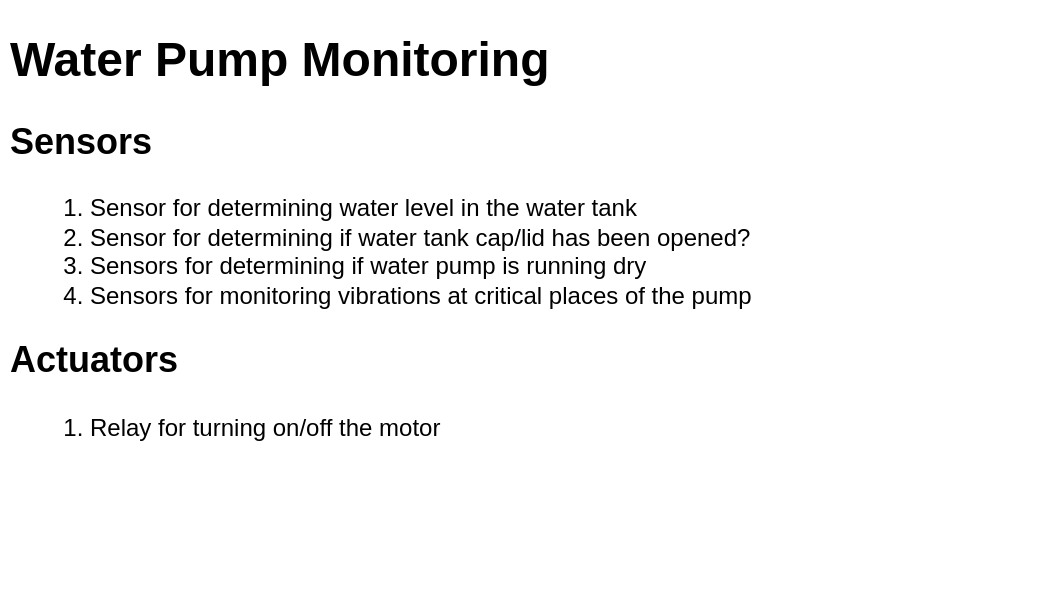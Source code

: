 <mxfile version="15.5.2" type="github" pages="3">
  <diagram id="C5RBs43oDa-KdzZeNtuy" name="Overview">
    <mxGraphModel dx="1328" dy="3261" grid="1" gridSize="10" guides="1" tooltips="1" connect="1" arrows="1" fold="1" page="1" pageScale="1" pageWidth="827" pageHeight="1169" math="0" shadow="0">
      <root>
        <mxCell id="WIyWlLk6GJQsqaUBKTNV-0" />
        <mxCell id="WIyWlLk6GJQsqaUBKTNV-1" parent="WIyWlLk6GJQsqaUBKTNV-0" />
        <mxCell id="l7niaom1AgPWsiwI2OuW-0" value="&lt;h1&gt;Water Pump Monitoring&lt;/h1&gt;&lt;div&gt;&lt;h2&gt;Sensors&lt;br&gt;&lt;/h2&gt;&lt;div&gt;&lt;ol&gt;&lt;li&gt;Sensor for determining water level in the water tank&lt;/li&gt;&lt;li&gt;Sensor for determining if water tank cap/lid has been opened?&lt;/li&gt;&lt;li&gt;Sensors for determining if water pump is running dry&lt;/li&gt;&lt;li&gt;Sensors for monitoring vibrations at critical places of the pump&lt;/li&gt;&lt;/ol&gt;&lt;div&gt;&lt;h2&gt;Actuators&lt;br&gt;&lt;/h2&gt;&lt;div&gt;&lt;ol&gt;&lt;li&gt;Relay for turning on/off the motor&lt;/li&gt;&lt;/ol&gt;&lt;/div&gt;&lt;/div&gt;&lt;/div&gt;&lt;/div&gt;" style="text;html=1;spacing=5;spacingTop=-20;whiteSpace=wrap;overflow=hidden;rounded=0;" parent="WIyWlLk6GJQsqaUBKTNV-1" vertex="1">
          <mxGeometry x="40" y="-2280" width="530" height="290" as="geometry" />
        </mxCell>
        <mxCell id="l7niaom1AgPWsiwI2OuW-16" style="edgeStyle=orthogonalEdgeStyle;rounded=0;orthogonalLoop=1;jettySize=auto;html=1;exitX=0.5;exitY=1;exitDx=0;exitDy=0;entryX=0.5;entryY=0;entryDx=0;entryDy=0;" parent="WIyWlLk6GJQsqaUBKTNV-1" edge="1">
          <mxGeometry relative="1" as="geometry">
            <mxPoint x="160" y="-730" as="sourcePoint" />
          </mxGeometry>
        </mxCell>
        <mxCell id="l7niaom1AgPWsiwI2OuW-17" value="" style="edgeStyle=orthogonalEdgeStyle;rounded=0;orthogonalLoop=1;jettySize=auto;html=1;" parent="WIyWlLk6GJQsqaUBKTNV-1" edge="1">
          <mxGeometry relative="1" as="geometry">
            <mxPoint x="160" y="-650" as="sourcePoint" />
          </mxGeometry>
        </mxCell>
        <mxCell id="l7niaom1AgPWsiwI2OuW-18" value="" style="edgeStyle=orthogonalEdgeStyle;rounded=0;orthogonalLoop=1;jettySize=auto;html=1;" parent="WIyWlLk6GJQsqaUBKTNV-1" edge="1">
          <mxGeometry relative="1" as="geometry">
            <mxPoint x="160" y="-570" as="sourcePoint" />
          </mxGeometry>
        </mxCell>
      </root>
    </mxGraphModel>
  </diagram>
  <diagram id="w3Ko5yxo8-d6X7UdVfKr" name="WaterLevelMonitoring">
    <mxGraphModel dx="1328" dy="3261" grid="1" gridSize="10" guides="1" tooltips="1" connect="1" arrows="1" fold="1" page="1" pageScale="1" pageWidth="827" pageHeight="1169" math="0" shadow="0">
      <root>
        <mxCell id="I5riBlE-sVRu2t_F8I45-0" />
        <mxCell id="I5riBlE-sVRu2t_F8I45-1" parent="I5riBlE-sVRu2t_F8I45-0" />
        <mxCell id="wKNySFnyqLLt88LWujrZ-0" value="&lt;h1&gt;Water Level Monitoring Unit&lt;br&gt;&lt;/h1&gt;&lt;div&gt;Water level monitoring unit will be mainly comprised of:&lt;/div&gt;&lt;div&gt;&lt;ul&gt;&lt;li&gt; sensors module, for sensing and computing water level&lt;/li&gt;&lt;li&gt;RF module for communicating with the main controller&lt;/li&gt;&lt;li&gt;reset button for resetting unit status and&lt;/li&gt;&lt;li&gt;RGB LED for showing the current status&lt;br&gt;&lt;/li&gt;&lt;/ul&gt;&lt;/div&gt;&lt;div&gt;The unit, upon bootstrap for the first time will initialize and register itself to the main controller. It then enters the main loop of periodically waking up and taking certain actions depending on the status of the unit.&lt;/div&gt;&lt;div&gt;&lt;br&gt;&lt;/div&gt;&lt;div&gt;Different actions and various statuses of the unit have been explained in the following sections.&lt;br&gt;&lt;/div&gt;" style="text;html=1;strokeColor=none;fillColor=none;spacing=5;spacingTop=-20;whiteSpace=wrap;overflow=hidden;rounded=0;" parent="I5riBlE-sVRu2t_F8I45-1" vertex="1">
          <mxGeometry x="40" y="-2290" width="760" height="250" as="geometry" />
        </mxCell>
        <mxCell id="dLBL7whKYPucpF0OWfQC-243" style="edgeStyle=orthogonalEdgeStyle;rounded=0;orthogonalLoop=1;jettySize=auto;html=1;exitX=0.5;exitY=1;exitDx=0;exitDy=0;entryX=0.5;entryY=0;entryDx=0;entryDy=0;entryPerimeter=0;endArrow=classic;endFill=1;" parent="I5riBlE-sVRu2t_F8I45-1" source="dLBL7whKYPucpF0OWfQC-2" target="dLBL7whKYPucpF0OWfQC-18" edge="1">
          <mxGeometry relative="1" as="geometry" />
        </mxCell>
        <mxCell id="dLBL7whKYPucpF0OWfQC-2" value="&lt;div&gt;StoreLevelTo&lt;/div&gt;&lt;div&gt;Register&lt;br&gt;&lt;/div&gt;" style="rounded=1;whiteSpace=wrap;html=1;absoluteArcSize=1;arcSize=0;strokeWidth=2;" parent="I5riBlE-sVRu2t_F8I45-1" vertex="1">
          <mxGeometry x="556" y="2880" width="100" height="40" as="geometry" />
        </mxCell>
        <mxCell id="dLBL7whKYPucpF0OWfQC-31" style="edgeStyle=orthogonalEdgeStyle;rounded=0;orthogonalLoop=1;jettySize=auto;html=1;exitX=0.5;exitY=1;exitDx=0;exitDy=0;" parent="I5riBlE-sVRu2t_F8I45-1" source="dLBL7whKYPucpF0OWfQC-5" target="dLBL7whKYPucpF0OWfQC-8" edge="1">
          <mxGeometry relative="1" as="geometry" />
        </mxCell>
        <mxCell id="dLBL7whKYPucpF0OWfQC-5" value="Read water level from register" style="rounded=1;whiteSpace=wrap;html=1;absoluteArcSize=1;arcSize=0;strokeWidth=2;" parent="I5riBlE-sVRu2t_F8I45-1" vertex="1">
          <mxGeometry x="551" y="3760" width="100" height="40" as="geometry" />
        </mxCell>
        <mxCell id="dLBL7whKYPucpF0OWfQC-29" value="Yes" style="edgeStyle=orthogonalEdgeStyle;rounded=0;orthogonalLoop=1;jettySize=auto;html=1;exitX=0.5;exitY=1;exitDx=0;exitDy=0;entryX=0.5;entryY=0;entryDx=0;entryDy=0;" parent="I5riBlE-sVRu2t_F8I45-1" source="dLBL7whKYPucpF0OWfQC-8" target="dLBL7whKYPucpF0OWfQC-24" edge="1">
          <mxGeometry relative="1" as="geometry" />
        </mxCell>
        <mxCell id="dLBL7whKYPucpF0OWfQC-44" value="No" style="edgeStyle=orthogonalEdgeStyle;rounded=0;orthogonalLoop=1;jettySize=auto;html=1;" parent="I5riBlE-sVRu2t_F8I45-1" source="dLBL7whKYPucpF0OWfQC-8" target="dLBL7whKYPucpF0OWfQC-43" edge="1">
          <mxGeometry relative="1" as="geometry" />
        </mxCell>
        <mxCell id="dLBL7whKYPucpF0OWfQC-8" value="attempt &amp;lt; &lt;i&gt;n?&lt;/i&gt;" style="rhombus;whiteSpace=wrap;html=1;" parent="I5riBlE-sVRu2t_F8I45-1" vertex="1">
          <mxGeometry x="556" y="3840" width="90" height="80" as="geometry" />
        </mxCell>
        <mxCell id="dLBL7whKYPucpF0OWfQC-36" style="edgeStyle=orthogonalEdgeStyle;rounded=0;orthogonalLoop=1;jettySize=auto;html=1;exitX=0.5;exitY=1;exitDx=0;exitDy=0;entryX=0.5;entryY=0;entryDx=0;entryDy=0;" parent="I5riBlE-sVRu2t_F8I45-1" source="dLBL7whKYPucpF0OWfQC-24" target="dLBL7whKYPucpF0OWfQC-32" edge="1">
          <mxGeometry relative="1" as="geometry" />
        </mxCell>
        <mxCell id="dLBL7whKYPucpF0OWfQC-24" value="SendMessage" style="rounded=1;whiteSpace=wrap;html=1;absoluteArcSize=1;arcSize=0;strokeWidth=2;" parent="I5riBlE-sVRu2t_F8I45-1" vertex="1">
          <mxGeometry x="551" y="3960" width="100" height="40" as="geometry" />
        </mxCell>
        <mxCell id="dLBL7whKYPucpF0OWfQC-33" style="edgeStyle=orthogonalEdgeStyle;rounded=0;orthogonalLoop=1;jettySize=auto;html=1;entryX=0;entryY=0.5;entryDx=0;entryDy=0;" parent="I5riBlE-sVRu2t_F8I45-1" source="dLBL7whKYPucpF0OWfQC-32" target="dLBL7whKYPucpF0OWfQC-5" edge="1">
          <mxGeometry relative="1" as="geometry">
            <Array as="points">
              <mxPoint x="530" y="4080" />
              <mxPoint x="530" y="3780" />
            </Array>
          </mxGeometry>
        </mxCell>
        <mxCell id="dLBL7whKYPucpF0OWfQC-34" value="No" style="edgeLabel;html=1;align=center;verticalAlign=middle;resizable=0;points=[];" parent="dLBL7whKYPucpF0OWfQC-33" vertex="1" connectable="0">
          <mxGeometry x="-0.535" y="-2" relative="1" as="geometry">
            <mxPoint as="offset" />
          </mxGeometry>
        </mxCell>
        <mxCell id="dLBL7whKYPucpF0OWfQC-75" value="Yes" style="edgeStyle=orthogonalEdgeStyle;rounded=0;orthogonalLoop=1;jettySize=auto;html=1;exitX=0.5;exitY=1;exitDx=0;exitDy=0;entryX=0.5;entryY=0;entryDx=0;entryDy=0;" parent="I5riBlE-sVRu2t_F8I45-1" source="dLBL7whKYPucpF0OWfQC-32" edge="1">
          <mxGeometry relative="1" as="geometry">
            <mxPoint x="601" y="4160" as="targetPoint" />
          </mxGeometry>
        </mxCell>
        <mxCell id="dLBL7whKYPucpF0OWfQC-32" value="Successful?" style="rhombus;whiteSpace=wrap;html=1;" parent="I5riBlE-sVRu2t_F8I45-1" vertex="1">
          <mxGeometry x="556" y="4040" width="90" height="80" as="geometry" />
        </mxCell>
        <mxCell id="dLBL7whKYPucpF0OWfQC-40" value="End" style="strokeWidth=2;html=1;shape=mxgraph.flowchart.terminator;whiteSpace=wrap;" parent="I5riBlE-sVRu2t_F8I45-1" vertex="1">
          <mxGeometry x="566" y="4160" width="70" height="40" as="geometry" />
        </mxCell>
        <mxCell id="dLBL7whKYPucpF0OWfQC-76" style="edgeStyle=orthogonalEdgeStyle;rounded=0;orthogonalLoop=1;jettySize=auto;html=1;exitX=0.5;exitY=1;exitDx=0;exitDy=0;entryX=1;entryY=0.5;entryDx=0;entryDy=0;entryPerimeter=0;" parent="I5riBlE-sVRu2t_F8I45-1" source="dLBL7whKYPucpF0OWfQC-43" target="dLBL7whKYPucpF0OWfQC-40" edge="1">
          <mxGeometry relative="1" as="geometry" />
        </mxCell>
        <mxCell id="dLBL7whKYPucpF0OWfQC-43" value="Set communication mode to OFFLINE" style="whiteSpace=wrap;html=1;" parent="I5riBlE-sVRu2t_F8I45-1" vertex="1">
          <mxGeometry x="698" y="3852.5" width="112" height="55" as="geometry" />
        </mxCell>
        <mxCell id="dLBL7whKYPucpF0OWfQC-45" value="&lt;div&gt;&lt;h2&gt;Connectivity status&lt;br&gt;&lt;/h2&gt;&lt;/div&gt;&lt;div&gt;&lt;div&gt;&lt;h3&gt;Offline&lt;/h3&gt;&lt;div&gt;Last attempt to connect to the main controller failed&lt;br&gt;&lt;/div&gt;&lt;div&gt;&lt;h3&gt;Online&lt;/h3&gt;&lt;div&gt;Last attempt to connect to the main controller succeeded&lt;/div&gt;&lt;div&gt;&lt;br&gt;&lt;/div&gt;&lt;br&gt;&lt;/div&gt;&lt;/div&gt;&lt;/div&gt;" style="text;html=1;strokeColor=none;fillColor=none;spacing=5;spacingTop=-20;whiteSpace=wrap;overflow=hidden;rounded=0;" parent="I5riBlE-sVRu2t_F8I45-1" vertex="1">
          <mxGeometry x="40" y="-1840" width="360" height="220" as="geometry" />
        </mxCell>
        <mxCell id="dLBL7whKYPucpF0OWfQC-58" style="edgeStyle=orthogonalEdgeStyle;rounded=0;orthogonalLoop=1;jettySize=auto;html=1;exitX=0.5;exitY=1;exitDx=0;exitDy=0;entryX=0.5;entryY=0;entryDx=0;entryDy=0;" parent="I5riBlE-sVRu2t_F8I45-1" source="dLBL7whKYPucpF0OWfQC-52" target="dLBL7whKYPucpF0OWfQC-53" edge="1">
          <mxGeometry relative="1" as="geometry" />
        </mxCell>
        <mxCell id="dLBL7whKYPucpF0OWfQC-52" value="ReadSensor" style="rounded=1;whiteSpace=wrap;html=1;absoluteArcSize=1;arcSize=0;strokeWidth=2;" parent="I5riBlE-sVRu2t_F8I45-1" vertex="1">
          <mxGeometry x="557" y="2600" width="100" height="40" as="geometry" />
        </mxCell>
        <mxCell id="dLBL7whKYPucpF0OWfQC-82" value="Yes" style="edgeStyle=orthogonalEdgeStyle;rounded=0;orthogonalLoop=1;jettySize=auto;html=1;exitX=0.5;exitY=1;exitDx=0;exitDy=0;entryX=0.5;entryY=0;entryDx=0;entryDy=0;" parent="I5riBlE-sVRu2t_F8I45-1" source="dLBL7whKYPucpF0OWfQC-53" target="dLBL7whKYPucpF0OWfQC-62" edge="1">
          <mxGeometry relative="1" as="geometry" />
        </mxCell>
        <mxCell id="dLBL7whKYPucpF0OWfQC-53" value="&lt;div&gt;status is&lt;/div&gt;&lt;div&gt;RUNNING?&lt;/div&gt;" style="rhombus;whiteSpace=wrap;html=1;" parent="I5riBlE-sVRu2t_F8I45-1" vertex="1">
          <mxGeometry x="562" y="2680" width="90" height="80" as="geometry" />
        </mxCell>
        <mxCell id="dLBL7whKYPucpF0OWfQC-63" style="edgeStyle=orthogonalEdgeStyle;rounded=0;orthogonalLoop=1;jettySize=auto;html=1;exitX=0.5;exitY=1;exitDx=0;exitDy=0;entryX=0.5;entryY=0;entryDx=0;entryDy=0;" parent="I5riBlE-sVRu2t_F8I45-1" source="dLBL7whKYPucpF0OWfQC-62" target="dLBL7whKYPucpF0OWfQC-2" edge="1">
          <mxGeometry relative="1" as="geometry" />
        </mxCell>
        <mxCell id="dLBL7whKYPucpF0OWfQC-66" value="Yes" style="edgeStyle=orthogonalEdgeStyle;rounded=0;orthogonalLoop=1;jettySize=auto;html=1;exitX=0.5;exitY=1;exitDx=0;exitDy=0;entryX=0.5;entryY=0;entryDx=0;entryDy=0;" parent="I5riBlE-sVRu2t_F8I45-1" source="dLBL7whKYPucpF0OWfQC-65" edge="1">
          <mxGeometry relative="1" as="geometry">
            <mxPoint x="603" y="2600" as="targetPoint" />
          </mxGeometry>
        </mxCell>
        <mxCell id="dLBL7whKYPucpF0OWfQC-67" value="No" style="edgeStyle=orthogonalEdgeStyle;rounded=0;orthogonalLoop=1;jettySize=auto;html=1;entryX=0;entryY=0.5;entryDx=0;entryDy=0;entryPerimeter=0;exitX=0;exitY=0.5;exitDx=0;exitDy=0;" parent="I5riBlE-sVRu2t_F8I45-1" source="dLBL7whKYPucpF0OWfQC-65" target="dLBL7whKYPucpF0OWfQC-18" edge="1">
          <mxGeometry relative="1" as="geometry">
            <Array as="points">
              <mxPoint x="516" y="2520" />
              <mxPoint x="516" y="2980" />
            </Array>
          </mxGeometry>
        </mxCell>
        <mxCell id="dLBL7whKYPucpF0OWfQC-65" value="&lt;div&gt;status is&lt;/div&gt;&lt;div&gt;RUNNING?&lt;/div&gt;" style="rhombus;whiteSpace=wrap;html=1;" parent="I5riBlE-sVRu2t_F8I45-1" vertex="1">
          <mxGeometry x="558" y="2480" width="90" height="80" as="geometry" />
        </mxCell>
        <mxCell id="dLBL7whKYPucpF0OWfQC-79" style="edgeStyle=orthogonalEdgeStyle;rounded=0;orthogonalLoop=1;jettySize=auto;html=1;exitX=0.5;exitY=1;exitDx=0;exitDy=0;exitPerimeter=0;entryX=0.5;entryY=0;entryDx=0;entryDy=0;" parent="I5riBlE-sVRu2t_F8I45-1" source="dLBL7whKYPucpF0OWfQC-68" target="dLBL7whKYPucpF0OWfQC-77" edge="1">
          <mxGeometry relative="1" as="geometry" />
        </mxCell>
        <mxCell id="dLBL7whKYPucpF0OWfQC-68" value="Start" style="strokeWidth=2;html=1;shape=mxgraph.flowchart.start_1;whiteSpace=wrap;" parent="I5riBlE-sVRu2t_F8I45-1" vertex="1">
          <mxGeometry x="556" y="3560" width="90" height="50" as="geometry" />
        </mxCell>
        <mxCell id="dLBL7whKYPucpF0OWfQC-71" style="edgeStyle=orthogonalEdgeStyle;rounded=0;orthogonalLoop=1;jettySize=auto;html=1;exitX=0.5;exitY=1;exitDx=0;exitDy=0;exitPerimeter=0;entryX=0.5;entryY=0;entryDx=0;entryDy=0;" parent="I5riBlE-sVRu2t_F8I45-1" source="dLBL7whKYPucpF0OWfQC-69" target="dLBL7whKYPucpF0OWfQC-65" edge="1">
          <mxGeometry relative="1" as="geometry" />
        </mxCell>
        <mxCell id="dLBL7whKYPucpF0OWfQC-69" value="Start" style="strokeWidth=2;html=1;shape=mxgraph.flowchart.start_1;whiteSpace=wrap;" parent="I5riBlE-sVRu2t_F8I45-1" vertex="1">
          <mxGeometry x="558" y="2400" width="90" height="50" as="geometry" />
        </mxCell>
        <mxCell id="dLBL7whKYPucpF0OWfQC-78" value="Yes" style="edgeStyle=orthogonalEdgeStyle;rounded=0;orthogonalLoop=1;jettySize=auto;html=1;exitX=0.5;exitY=1;exitDx=0;exitDy=0;entryX=0.5;entryY=0;entryDx=0;entryDy=0;" parent="I5riBlE-sVRu2t_F8I45-1" source="dLBL7whKYPucpF0OWfQC-77" target="dLBL7whKYPucpF0OWfQC-5" edge="1">
          <mxGeometry relative="1" as="geometry" />
        </mxCell>
        <mxCell id="dLBL7whKYPucpF0OWfQC-80" value="No" style="edgeStyle=orthogonalEdgeStyle;rounded=0;orthogonalLoop=1;jettySize=auto;html=1;exitX=0;exitY=0.5;exitDx=0;exitDy=0;entryX=0;entryY=0.5;entryDx=0;entryDy=0;entryPerimeter=0;" parent="I5riBlE-sVRu2t_F8I45-1" source="dLBL7whKYPucpF0OWfQC-77" target="dLBL7whKYPucpF0OWfQC-40" edge="1">
          <mxGeometry relative="1" as="geometry">
            <Array as="points">
              <mxPoint x="510" y="3680" />
              <mxPoint x="510" y="4180" />
            </Array>
          </mxGeometry>
        </mxCell>
        <mxCell id="dLBL7whKYPucpF0OWfQC-77" value="Online?" style="rhombus;whiteSpace=wrap;html=1;" parent="I5riBlE-sVRu2t_F8I45-1" vertex="1">
          <mxGeometry x="556" y="3640" width="90" height="80" as="geometry" />
        </mxCell>
        <mxCell id="dLBL7whKYPucpF0OWfQC-62" value="&lt;div&gt;ComputeWater&lt;/div&gt;&lt;div&gt;Level&lt;/div&gt;" style="rounded=1;whiteSpace=wrap;html=1;absoluteArcSize=1;arcSize=0;strokeWidth=2;" parent="I5riBlE-sVRu2t_F8I45-1" vertex="1">
          <mxGeometry x="556" y="2800" width="100" height="40" as="geometry" />
        </mxCell>
        <mxCell id="dLBL7whKYPucpF0OWfQC-95" style="edgeStyle=orthogonalEdgeStyle;rounded=0;orthogonalLoop=1;jettySize=auto;html=1;exitX=0.5;exitY=1;exitDx=0;exitDy=0;exitPerimeter=0;entryX=0.5;entryY=0;entryDx=0;entryDy=0;" parent="I5riBlE-sVRu2t_F8I45-1" source="dLBL7whKYPucpF0OWfQC-83" target="dLBL7whKYPucpF0OWfQC-87" edge="1">
          <mxGeometry relative="1" as="geometry" />
        </mxCell>
        <mxCell id="dLBL7whKYPucpF0OWfQC-83" value="Start" style="strokeWidth=2;html=1;shape=mxgraph.flowchart.start_1;whiteSpace=wrap;" parent="I5riBlE-sVRu2t_F8I45-1" vertex="1">
          <mxGeometry x="550" y="-1080" width="90" height="50" as="geometry" />
        </mxCell>
        <mxCell id="dLBL7whKYPucpF0OWfQC-96" style="edgeStyle=orthogonalEdgeStyle;rounded=0;orthogonalLoop=1;jettySize=auto;html=1;exitX=0.5;exitY=1;exitDx=0;exitDy=0;entryX=0.5;entryY=0;entryDx=0;entryDy=0;" parent="I5riBlE-sVRu2t_F8I45-1" source="dLBL7whKYPucpF0OWfQC-87" edge="1">
          <mxGeometry relative="1" as="geometry">
            <mxPoint x="595" y="-920" as="targetPoint" />
          </mxGeometry>
        </mxCell>
        <mxCell id="dLBL7whKYPucpF0OWfQC-87" value="InitializeUnit" style="rounded=1;whiteSpace=wrap;html=1;absoluteArcSize=1;arcSize=0;strokeWidth=2;" parent="I5riBlE-sVRu2t_F8I45-1" vertex="1">
          <mxGeometry x="545" y="-1000" width="100" height="40" as="geometry" />
        </mxCell>
        <mxCell id="dLBL7whKYPucpF0OWfQC-98" style="edgeStyle=orthogonalEdgeStyle;rounded=0;orthogonalLoop=1;jettySize=auto;html=1;exitX=0.5;exitY=1;exitDx=0;exitDy=0;entryX=0.5;entryY=0;entryDx=0;entryDy=0;" parent="I5riBlE-sVRu2t_F8I45-1" source="dLBL7whKYPucpF0OWfQC-91" target="dLBL7whKYPucpF0OWfQC-92" edge="1">
          <mxGeometry relative="1" as="geometry" />
        </mxCell>
        <mxCell id="dLBL7whKYPucpF0OWfQC-91" value="&lt;div&gt;Check &lt;br&gt;&lt;/div&gt;&lt;div&gt;Registration&lt;br&gt;&lt;/div&gt;" style="rounded=1;whiteSpace=wrap;html=1;absoluteArcSize=1;arcSize=0;strokeWidth=2;" parent="I5riBlE-sVRu2t_F8I45-1" vertex="1">
          <mxGeometry x="545" y="-920" width="100" height="40" as="geometry" />
        </mxCell>
        <mxCell id="dLBL7whKYPucpF0OWfQC-99" style="edgeStyle=orthogonalEdgeStyle;rounded=0;orthogonalLoop=1;jettySize=auto;html=1;exitX=0.5;exitY=1;exitDx=0;exitDy=0;entryX=0.5;entryY=0;entryDx=0;entryDy=0;" parent="I5riBlE-sVRu2t_F8I45-1" source="dLBL7whKYPucpF0OWfQC-92" target="dLBL7whKYPucpF0OWfQC-93" edge="1">
          <mxGeometry relative="1" as="geometry" />
        </mxCell>
        <mxCell id="dLBL7whKYPucpF0OWfQC-92" value="Initialize&lt;div&gt;Sensors&lt;br&gt;&lt;/div&gt;" style="rounded=1;whiteSpace=wrap;html=1;absoluteArcSize=1;arcSize=0;strokeWidth=2;" parent="I5riBlE-sVRu2t_F8I45-1" vertex="1">
          <mxGeometry x="545" y="-840" width="100" height="40" as="geometry" />
        </mxCell>
        <mxCell id="dLBL7whKYPucpF0OWfQC-100" style="edgeStyle=orthogonalEdgeStyle;rounded=0;orthogonalLoop=1;jettySize=auto;html=1;exitX=0.5;exitY=1;exitDx=0;exitDy=0;entryX=0.5;entryY=0;entryDx=0;entryDy=0;entryPerimeter=0;" parent="I5riBlE-sVRu2t_F8I45-1" source="dLBL7whKYPucpF0OWfQC-93" target="dLBL7whKYPucpF0OWfQC-94" edge="1">
          <mxGeometry relative="1" as="geometry" />
        </mxCell>
        <mxCell id="dLBL7whKYPucpF0OWfQC-93" value="ConfigureTimer" style="rounded=1;whiteSpace=wrap;html=1;absoluteArcSize=1;arcSize=0;strokeWidth=2;" parent="I5riBlE-sVRu2t_F8I45-1" vertex="1">
          <mxGeometry x="545" y="-760" width="100" height="40" as="geometry" />
        </mxCell>
        <mxCell id="dLBL7whKYPucpF0OWfQC-94" value="End" style="strokeWidth=2;html=1;shape=mxgraph.flowchart.terminator;whiteSpace=wrap;" parent="I5riBlE-sVRu2t_F8I45-1" vertex="1">
          <mxGeometry x="560" y="-680" width="70" height="40" as="geometry" />
        </mxCell>
        <mxCell id="dLBL7whKYPucpF0OWfQC-171" style="edgeStyle=orthogonalEdgeStyle;rounded=0;orthogonalLoop=1;jettySize=auto;html=1;entryX=0;entryY=0.5;entryDx=0;entryDy=0;entryPerimeter=0;endArrow=classic;endFill=1;exitX=0;exitY=0.5;exitDx=0;exitDy=0;" parent="I5riBlE-sVRu2t_F8I45-1" source="dLBL7whKYPucpF0OWfQC-205" target="dLBL7whKYPucpF0OWfQC-122" edge="1">
          <mxGeometry relative="1" as="geometry">
            <mxPoint x="525" y="-440" as="sourcePoint" />
            <Array as="points">
              <mxPoint x="520" y="-440" />
              <mxPoint x="520" y="-60" />
            </Array>
          </mxGeometry>
        </mxCell>
        <mxCell id="dLBL7whKYPucpF0OWfQC-172" value="Yes" style="edgeLabel;html=1;align=center;verticalAlign=middle;resizable=0;points=[];" parent="dLBL7whKYPucpF0OWfQC-171" vertex="1" connectable="0">
          <mxGeometry x="0.286" y="1" relative="1" as="geometry">
            <mxPoint as="offset" />
          </mxGeometry>
        </mxCell>
        <mxCell id="dLBL7whKYPucpF0OWfQC-155" value="Yes" style="edgeStyle=orthogonalEdgeStyle;rounded=0;orthogonalLoop=1;jettySize=auto;html=1;exitX=0.5;exitY=1;exitDx=0;exitDy=0;endArrow=classic;endFill=1;" parent="I5riBlE-sVRu2t_F8I45-1" source="dLBL7whKYPucpF0OWfQC-111" target="dLBL7whKYPucpF0OWfQC-121" edge="1">
          <mxGeometry relative="1" as="geometry" />
        </mxCell>
        <mxCell id="dLBL7whKYPucpF0OWfQC-193" value="No" style="edgeStyle=orthogonalEdgeStyle;rounded=0;orthogonalLoop=1;jettySize=auto;html=1;exitX=1;exitY=0.5;exitDx=0;exitDy=0;endArrow=classic;endFill=1;" parent="I5riBlE-sVRu2t_F8I45-1" source="dLBL7whKYPucpF0OWfQC-111" target="dLBL7whKYPucpF0OWfQC-175" edge="1">
          <mxGeometry relative="1" as="geometry" />
        </mxCell>
        <mxCell id="dLBL7whKYPucpF0OWfQC-111" value="Successful?" style="rhombus;whiteSpace=wrap;html=1;" parent="I5riBlE-sVRu2t_F8I45-1" vertex="1">
          <mxGeometry x="555" y="-280" width="90" height="80" as="geometry" />
        </mxCell>
        <mxCell id="dLBL7whKYPucpF0OWfQC-123" style="edgeStyle=orthogonalEdgeStyle;rounded=0;orthogonalLoop=1;jettySize=auto;html=1;exitX=0.5;exitY=1;exitDx=0;exitDy=0;entryX=0.5;entryY=0;entryDx=0;entryDy=0;entryPerimeter=0;" parent="I5riBlE-sVRu2t_F8I45-1" source="dLBL7whKYPucpF0OWfQC-121" target="dLBL7whKYPucpF0OWfQC-122" edge="1">
          <mxGeometry relative="1" as="geometry" />
        </mxCell>
        <mxCell id="dLBL7whKYPucpF0OWfQC-121" value="&lt;div&gt;Set&lt;/div&gt;&lt;div&gt;REGISTERED status&lt;/div&gt;" style="rounded=1;whiteSpace=wrap;html=1;absoluteArcSize=1;arcSize=0;strokeWidth=2;" parent="I5riBlE-sVRu2t_F8I45-1" vertex="1">
          <mxGeometry x="550" y="-160" width="100" height="50" as="geometry" />
        </mxCell>
        <mxCell id="dLBL7whKYPucpF0OWfQC-122" value="End" style="strokeWidth=2;html=1;shape=mxgraph.flowchart.terminator;whiteSpace=wrap;" parent="I5riBlE-sVRu2t_F8I45-1" vertex="1">
          <mxGeometry x="565" y="-80" width="70" height="40" as="geometry" />
        </mxCell>
        <mxCell id="dLBL7whKYPucpF0OWfQC-232" style="edgeStyle=orthogonalEdgeStyle;rounded=0;orthogonalLoop=1;jettySize=auto;html=1;exitX=0.5;exitY=1;exitDx=0;exitDy=0;exitPerimeter=0;entryX=0.5;entryY=0;entryDx=0;entryDy=0;endArrow=classic;endFill=1;" parent="I5riBlE-sVRu2t_F8I45-1" source="dLBL7whKYPucpF0OWfQC-124" target="dLBL7whKYPucpF0OWfQC-228" edge="1">
          <mxGeometry relative="1" as="geometry" />
        </mxCell>
        <mxCell id="dLBL7whKYPucpF0OWfQC-124" value="Start" style="strokeWidth=2;html=1;shape=mxgraph.flowchart.start_1;whiteSpace=wrap;" parent="I5riBlE-sVRu2t_F8I45-1" vertex="1">
          <mxGeometry x="562" y="560" width="90" height="50" as="geometry" />
        </mxCell>
        <mxCell id="dLBL7whKYPucpF0OWfQC-226" style="edgeStyle=orthogonalEdgeStyle;rounded=0;orthogonalLoop=1;jettySize=auto;html=1;exitX=0.5;exitY=1;exitDx=0;exitDy=0;entryX=0.5;entryY=0;entryDx=0;entryDy=0;endArrow=classic;endFill=1;" parent="I5riBlE-sVRu2t_F8I45-1" source="dLBL7whKYPucpF0OWfQC-125" target="dLBL7whKYPucpF0OWfQC-129" edge="1">
          <mxGeometry relative="1" as="geometry" />
        </mxCell>
        <mxCell id="dLBL7whKYPucpF0OWfQC-125" value="InitializeSensors" style="rounded=1;whiteSpace=wrap;html=1;absoluteArcSize=1;arcSize=0;strokeWidth=2;" parent="I5riBlE-sVRu2t_F8I45-1" vertex="1">
          <mxGeometry x="555" y="760" width="100" height="40" as="geometry" />
        </mxCell>
        <mxCell id="dLBL7whKYPucpF0OWfQC-142" value="No" style="edgeStyle=orthogonalEdgeStyle;rounded=0;orthogonalLoop=1;jettySize=auto;html=1;exitX=1;exitY=0.5;exitDx=0;exitDy=0;endArrow=classic;endFill=1;" parent="I5riBlE-sVRu2t_F8I45-1" source="dLBL7whKYPucpF0OWfQC-129" target="dLBL7whKYPucpF0OWfQC-136" edge="1">
          <mxGeometry relative="1" as="geometry" />
        </mxCell>
        <mxCell id="dLBL7whKYPucpF0OWfQC-225" style="edgeStyle=orthogonalEdgeStyle;rounded=0;orthogonalLoop=1;jettySize=auto;html=1;exitX=0.5;exitY=1;exitDx=0;exitDy=0;entryX=0.5;entryY=0;entryDx=0;entryDy=0;endArrow=classic;endFill=1;" parent="I5riBlE-sVRu2t_F8I45-1" source="dLBL7whKYPucpF0OWfQC-129" target="dLBL7whKYPucpF0OWfQC-224" edge="1">
          <mxGeometry relative="1" as="geometry" />
        </mxCell>
        <mxCell id="dLBL7whKYPucpF0OWfQC-129" value="Successful?" style="rhombus;whiteSpace=wrap;html=1;" parent="I5riBlE-sVRu2t_F8I45-1" vertex="1">
          <mxGeometry x="560" y="840" width="90" height="80" as="geometry" />
        </mxCell>
        <mxCell id="dLBL7whKYPucpF0OWfQC-130" value="End" style="strokeWidth=2;html=1;shape=mxgraph.flowchart.terminator;whiteSpace=wrap;" parent="I5riBlE-sVRu2t_F8I45-1" vertex="1">
          <mxGeometry x="570" y="1040" width="70" height="40" as="geometry" />
        </mxCell>
        <mxCell id="dLBL7whKYPucpF0OWfQC-138" style="edgeStyle=orthogonalEdgeStyle;rounded=0;orthogonalLoop=1;jettySize=auto;html=1;exitX=0.5;exitY=1;exitDx=0;exitDy=0;entryX=1;entryY=0.5;entryDx=0;entryDy=0;entryPerimeter=0;" parent="I5riBlE-sVRu2t_F8I45-1" source="dLBL7whKYPucpF0OWfQC-136" target="dLBL7whKYPucpF0OWfQC-130" edge="1">
          <mxGeometry relative="1" as="geometry" />
        </mxCell>
        <mxCell id="dLBL7whKYPucpF0OWfQC-136" value="Set operation status to FAULTY" style="rounded=1;whiteSpace=wrap;html=1;absoluteArcSize=1;arcSize=0;strokeWidth=2;" parent="I5riBlE-sVRu2t_F8I45-1" vertex="1">
          <mxGeometry x="698" y="860" width="100" height="40" as="geometry" />
        </mxCell>
        <mxCell id="dLBL7whKYPucpF0OWfQC-150" value="&lt;br&gt;&lt;h1&gt;ReadData&lt;/h1&gt;&lt;div&gt;The ReadData process involves:&lt;/div&gt;&lt;div&gt;&lt;ul&gt;&lt;li&gt;Checking if operation status is RUNNING&lt;/li&gt;&lt;li&gt;If not then the process ends there&lt;/li&gt;&lt;li&gt;If sensors can be read then perform ReadSensor process&lt;/li&gt;&lt;li&gt;If successful then&lt;/li&gt;&lt;ul&gt;&lt;li&gt;Compute water level from sensor value&lt;/li&gt;&lt;li&gt;Save the water level to a register&lt;/li&gt;&lt;/ul&gt;&lt;li&gt;If not successful then set operation status to FAULTY&lt;br&gt;&lt;/li&gt;&lt;/ul&gt;&lt;/div&gt;" style="text;html=1;strokeColor=none;fillColor=none;spacing=5;spacingTop=-20;whiteSpace=wrap;overflow=hidden;rounded=0;" parent="I5riBlE-sVRu2t_F8I45-1" vertex="1">
          <mxGeometry x="40" y="2360" width="420" height="220" as="geometry" />
        </mxCell>
        <mxCell id="dLBL7whKYPucpF0OWfQC-152" value="&lt;br&gt;&lt;h1&gt;SendData&lt;/h1&gt;&lt;div&gt;Send data to main controller. Any failure will set appropriate operation mode.&lt;br&gt;&lt;/div&gt;" style="text;html=1;strokeColor=none;fillColor=none;spacing=5;spacingTop=-20;whiteSpace=wrap;overflow=hidden;rounded=0;" parent="I5riBlE-sVRu2t_F8I45-1" vertex="1">
          <mxGeometry x="40" y="3540" width="360" height="120" as="geometry" />
        </mxCell>
        <mxCell id="dLBL7whKYPucpF0OWfQC-153" value="&lt;h1&gt;Bootstrap&lt;br&gt;&lt;/h1&gt;&lt;p&gt;Water level monitoring unit, upon startup, will perform certain tasks based on its last known state. There are three main factors which influence bootstrap process:&lt;/p&gt;&lt;ol&gt;&lt;li&gt;Registration status&lt;/li&gt;&lt;li&gt;Connectivity status and&lt;br&gt;&lt;/li&gt;&lt;li&gt;Operation status&lt;/li&gt;&lt;/ol&gt;&lt;div&gt;To begin with, on the first boot up, these status will be NOT_REGISTERED, OFFLINE and NOT_INITIALIZED respectively.&lt;/div&gt;&lt;div&gt;&lt;br&gt;&lt;/div&gt;&lt;div&gt;Bootstrap happens as shown in the flow chart. To start with it initializes the micro-controller by setting up appropriate interrupts, protocol stack etc.&lt;/div&gt;&lt;div&gt;&lt;br&gt;&lt;/div&gt;&lt;div&gt;Once completed it then starts the RF module (802.11/802.3/Zigbee etc.). It then checks if the unit is registered to the main controller node by checking certain ROM entries.&lt;/div&gt;&lt;div&gt;&lt;br&gt;&lt;/div&gt;&lt;div&gt;If the unit is not registered then it broadcasts a registration request. If the request is acknowledged by the legitimate main controller then the unit will update its ROM with the address of the main controller and sets the registration status as REGISTERED.&lt;br&gt;&lt;/div&gt;&lt;div&gt;&lt;br&gt;&lt;/div&gt;&lt;div&gt;Unit is registered, so it proceeds further in the bootstrap process by initializing the sensors. If sensor initialization fails then operation status is set to FAULTY, else it is set to READY.&lt;/div&gt;&lt;div&gt;&lt;br&gt;&lt;/div&gt;&lt;div&gt;Then, as a final step, it initializes times and sets up its handler routine. With this the bootstrap process ends.&lt;br&gt;&lt;/div&gt;&lt;div&gt;&lt;br&gt;&lt;/div&gt;&lt;div&gt;The following sections explain each process.&lt;br&gt;&lt;/div&gt;" style="text;html=1;strokeColor=none;fillColor=none;spacing=5;spacingTop=-20;whiteSpace=wrap;overflow=hidden;rounded=0;" parent="I5riBlE-sVRu2t_F8I45-1" vertex="1">
          <mxGeometry x="40" y="-1120" width="420" height="520" as="geometry" />
        </mxCell>
        <mxCell id="dLBL7whKYPucpF0OWfQC-161" value="&lt;div&gt;&lt;div&gt;&lt;div&gt;&lt;div&gt;&lt;h2&gt;Operation status&lt;br&gt;&lt;/h2&gt;&lt;/div&gt;&lt;div&gt;&lt;h3&gt;NOT_INITIALIZED&lt;/h3&gt;&lt;div&gt;Status is unknown&lt;br&gt;&lt;/div&gt;&lt;h3&gt;INITIALIZED&lt;br&gt;&lt;/h3&gt;&lt;p&gt;Sensors are initialized and ready for sensing&lt;br&gt;&lt;/p&gt;&lt;h3&gt;FAULTY&lt;/h3&gt;&lt;div&gt;Last attempt to read sensors failed&lt;br&gt;&lt;/div&gt;&lt;/div&gt;&lt;/div&gt;&lt;/div&gt;&lt;/div&gt;&lt;div&gt;&lt;h3&gt;RUNNING&lt;br&gt;&lt;/h3&gt;&lt;div&gt;Last attempt to read sensors succeeded&lt;/div&gt;&lt;/div&gt;" style="text;whiteSpace=wrap;html=1;" parent="I5riBlE-sVRu2t_F8I45-1" vertex="1">
          <mxGeometry x="435" y="-2060" width="270" height="320" as="geometry" />
        </mxCell>
        <mxCell id="dLBL7whKYPucpF0OWfQC-165" value="&lt;h2&gt;Registration status&lt;br&gt;&lt;/h2&gt;&lt;div&gt;&lt;div&gt;&lt;h3&gt;NOT_REGISTERED&lt;br&gt;&lt;/h3&gt;&lt;div&gt;The unit is not registered with the main controller&lt;br&gt;&lt;/div&gt;&lt;div&gt;&lt;h3&gt;REGISTERED&lt;br&gt;&lt;/h3&gt;&lt;div&gt;The unit is registered with the main controller&lt;br&gt;&lt;/div&gt;&lt;div&gt;&lt;br&gt;&lt;/div&gt;&lt;br&gt;&lt;/div&gt;&lt;/div&gt;&lt;/div&gt;" style="text;html=1;strokeColor=none;fillColor=none;spacing=5;spacingTop=-20;whiteSpace=wrap;overflow=hidden;rounded=0;" parent="I5riBlE-sVRu2t_F8I45-1" vertex="1">
          <mxGeometry x="40" y="-2040" width="360" height="170" as="geometry" />
        </mxCell>
        <mxCell id="dLBL7whKYPucpF0OWfQC-166" value="&lt;h1&gt;CheckRegistration&lt;br&gt;&lt;/h1&gt;&lt;p&gt;Registration status check process involves checking if the unit has already registered itself with the main controller.&lt;/p&gt;&lt;p&gt;If the unit has address of the main controller then it is said to be registered with. It knows which device to send status to in a secured way.&lt;/p&gt;&lt;p&gt;If the unit does not have the address then it needs to first register itself. To do so, it begins a &lt;b&gt;RegisterUnit &lt;/b&gt;process. It makes multiple attempts to register itself.&lt;/p&gt;&lt;p&gt;If successful then registration status is set to REGISTERED, else it will be set to NOT_REGISTERED and the process ends.&lt;br&gt;&lt;/p&gt;" style="text;html=1;strokeColor=none;fillColor=none;spacing=5;spacingTop=-20;whiteSpace=wrap;overflow=hidden;rounded=0;" parent="I5riBlE-sVRu2t_F8I45-1" vertex="1">
          <mxGeometry x="40" y="-570" width="410" height="250" as="geometry" />
        </mxCell>
        <mxCell id="dLBL7whKYPucpF0OWfQC-177" style="edgeStyle=orthogonalEdgeStyle;rounded=0;orthogonalLoop=1;jettySize=auto;html=1;exitX=0.5;exitY=1;exitDx=0;exitDy=0;entryX=1;entryY=0.5;entryDx=0;entryDy=0;entryPerimeter=0;endArrow=classic;endFill=1;" parent="I5riBlE-sVRu2t_F8I45-1" source="dLBL7whKYPucpF0OWfQC-175" target="dLBL7whKYPucpF0OWfQC-122" edge="1">
          <mxGeometry relative="1" as="geometry" />
        </mxCell>
        <mxCell id="dLBL7whKYPucpF0OWfQC-175" value="&lt;div&gt;Set&lt;/div&gt;&lt;div&gt;NOT_REGISTERED&lt;/div&gt;&lt;div&gt;status&lt;/div&gt;" style="rounded=1;whiteSpace=wrap;html=1;absoluteArcSize=1;arcSize=0;strokeWidth=2;" parent="I5riBlE-sVRu2t_F8I45-1" vertex="1">
          <mxGeometry x="680" y="-265" width="120" height="50" as="geometry" />
        </mxCell>
        <mxCell id="dLBL7whKYPucpF0OWfQC-181" value="&lt;h1&gt;RegisterUnit&lt;br&gt;&lt;/h1&gt;&lt;p&gt;In this process the unit broadcasts a registration messaging in a secured way.&lt;/p&gt;&lt;p&gt;The main controller, if it currently allows new registration, will verify that the request is from legitimate source and upon confirmation will register the unit in its DB and send an acknowledgement back. If the process succeeds then registration is said to be successful and the process ends.&lt;br&gt;&lt;/p&gt;&lt;p&gt;If for any reason the unit does not get an acknowledgment back within a specific period of time then the registration is said to be failed and it retries the same for configured number of times. If it still fails then the registration status is said to be unsuccessful and the process ends.&lt;br&gt;&lt;/p&gt;" style="text;html=1;strokeColor=none;fillColor=none;spacing=5;spacingTop=-20;whiteSpace=wrap;overflow=hidden;rounded=0;" parent="I5riBlE-sVRu2t_F8I45-1" vertex="1">
          <mxGeometry x="40" y="40" width="340" height="250" as="geometry" />
        </mxCell>
        <mxCell id="dLBL7whKYPucpF0OWfQC-188" style="edgeStyle=orthogonalEdgeStyle;rounded=0;orthogonalLoop=1;jettySize=auto;html=1;exitX=0.5;exitY=1;exitDx=0;exitDy=0;entryX=0.5;entryY=0;entryDx=0;entryDy=0;endArrow=classic;endFill=1;" parent="I5riBlE-sVRu2t_F8I45-1" source="dLBL7whKYPucpF0OWfQC-182" target="dLBL7whKYPucpF0OWfQC-183" edge="1">
          <mxGeometry relative="1" as="geometry" />
        </mxCell>
        <mxCell id="dLBL7whKYPucpF0OWfQC-182" value="attempt &amp;lt; &lt;i&gt;n?&lt;/i&gt;" style="rhombus;whiteSpace=wrap;html=1;" parent="I5riBlE-sVRu2t_F8I45-1" vertex="1">
          <mxGeometry x="562" y="120" width="90" height="80" as="geometry" />
        </mxCell>
        <mxCell id="dLBL7whKYPucpF0OWfQC-189" style="edgeStyle=orthogonalEdgeStyle;rounded=0;orthogonalLoop=1;jettySize=auto;html=1;exitX=0.5;exitY=1;exitDx=0;exitDy=0;entryX=0.5;entryY=0;entryDx=0;entryDy=0;endArrow=classic;endFill=1;" parent="I5riBlE-sVRu2t_F8I45-1" source="dLBL7whKYPucpF0OWfQC-183" target="dLBL7whKYPucpF0OWfQC-184" edge="1">
          <mxGeometry relative="1" as="geometry" />
        </mxCell>
        <mxCell id="dLBL7whKYPucpF0OWfQC-183" value="Broadcast and wait" style="rounded=1;whiteSpace=wrap;html=1;absoluteArcSize=1;arcSize=0;strokeWidth=2;" parent="I5riBlE-sVRu2t_F8I45-1" vertex="1">
          <mxGeometry x="557" y="240" width="100" height="40" as="geometry" />
        </mxCell>
        <mxCell id="dLBL7whKYPucpF0OWfQC-190" value="Yes" style="edgeStyle=orthogonalEdgeStyle;rounded=0;orthogonalLoop=1;jettySize=auto;html=1;exitX=0.5;exitY=1;exitDx=0;exitDy=0;entryX=0.5;entryY=0;entryDx=0;entryDy=0;entryPerimeter=0;endArrow=classic;endFill=1;" parent="I5riBlE-sVRu2t_F8I45-1" source="dLBL7whKYPucpF0OWfQC-184" target="dLBL7whKYPucpF0OWfQC-186" edge="1">
          <mxGeometry relative="1" as="geometry" />
        </mxCell>
        <mxCell id="dLBL7whKYPucpF0OWfQC-191" style="edgeStyle=orthogonalEdgeStyle;rounded=0;orthogonalLoop=1;jettySize=auto;html=1;exitX=0;exitY=0.5;exitDx=0;exitDy=0;entryX=0;entryY=0.5;entryDx=0;entryDy=0;endArrow=classic;endFill=1;" parent="I5riBlE-sVRu2t_F8I45-1" source="dLBL7whKYPucpF0OWfQC-184" target="dLBL7whKYPucpF0OWfQC-182" edge="1">
          <mxGeometry relative="1" as="geometry">
            <Array as="points">
              <mxPoint x="537" y="360" />
              <mxPoint x="537" y="160" />
            </Array>
          </mxGeometry>
        </mxCell>
        <mxCell id="dLBL7whKYPucpF0OWfQC-192" value="No" style="edgeLabel;html=1;align=center;verticalAlign=middle;resizable=0;points=[];" parent="dLBL7whKYPucpF0OWfQC-191" vertex="1" connectable="0">
          <mxGeometry x="-0.308" y="4" relative="1" as="geometry">
            <mxPoint as="offset" />
          </mxGeometry>
        </mxCell>
        <mxCell id="dLBL7whKYPucpF0OWfQC-184" value="Successful?" style="rhombus;whiteSpace=wrap;html=1;" parent="I5riBlE-sVRu2t_F8I45-1" vertex="1">
          <mxGeometry x="562" y="320" width="90" height="80" as="geometry" />
        </mxCell>
        <mxCell id="dLBL7whKYPucpF0OWfQC-187" style="edgeStyle=orthogonalEdgeStyle;rounded=0;orthogonalLoop=1;jettySize=auto;html=1;exitX=0.5;exitY=1;exitDx=0;exitDy=0;exitPerimeter=0;entryX=0.5;entryY=0;entryDx=0;entryDy=0;endArrow=classic;endFill=1;" parent="I5riBlE-sVRu2t_F8I45-1" source="dLBL7whKYPucpF0OWfQC-185" target="dLBL7whKYPucpF0OWfQC-182" edge="1">
          <mxGeometry relative="1" as="geometry" />
        </mxCell>
        <mxCell id="dLBL7whKYPucpF0OWfQC-185" value="Start" style="strokeWidth=2;html=1;shape=mxgraph.flowchart.start_1;whiteSpace=wrap;" parent="I5riBlE-sVRu2t_F8I45-1" vertex="1">
          <mxGeometry x="562" y="40" width="90" height="50" as="geometry" />
        </mxCell>
        <mxCell id="dLBL7whKYPucpF0OWfQC-186" value="End" style="strokeWidth=2;html=1;shape=mxgraph.flowchart.terminator;whiteSpace=wrap;" parent="I5riBlE-sVRu2t_F8I45-1" vertex="1">
          <mxGeometry x="572" y="440" width="70" height="40" as="geometry" />
        </mxCell>
        <mxCell id="dLBL7whKYPucpF0OWfQC-198" value="" style="shape=curlyBracket;whiteSpace=wrap;html=1;rounded=1;" parent="I5riBlE-sVRu2t_F8I45-1" vertex="1">
          <mxGeometry x="472" y="40" width="20" height="440" as="geometry" />
        </mxCell>
        <mxCell id="dLBL7whKYPucpF0OWfQC-199" value="" style="shape=curlyBracket;whiteSpace=wrap;html=1;rounded=1;" parent="I5riBlE-sVRu2t_F8I45-1" vertex="1">
          <mxGeometry x="472" y="520" width="20" height="560" as="geometry" />
        </mxCell>
        <mxCell id="dLBL7whKYPucpF0OWfQC-200" value="" style="shape=curlyBracket;whiteSpace=wrap;html=1;rounded=1;size=0.5;" parent="I5riBlE-sVRu2t_F8I45-1" vertex="1">
          <mxGeometry x="465" y="-1080" width="20" height="480" as="geometry" />
        </mxCell>
        <mxCell id="dLBL7whKYPucpF0OWfQC-201" value="" style="shape=curlyBracket;whiteSpace=wrap;html=1;rounded=1;" parent="I5riBlE-sVRu2t_F8I45-1" vertex="1">
          <mxGeometry x="465" y="-560" width="20" height="520" as="geometry" />
        </mxCell>
        <mxCell id="dLBL7whKYPucpF0OWfQC-207" style="edgeStyle=orthogonalEdgeStyle;rounded=0;orthogonalLoop=1;jettySize=auto;html=1;exitX=0.5;exitY=1;exitDx=0;exitDy=0;exitPerimeter=0;entryX=0.5;entryY=0;entryDx=0;entryDy=0;endArrow=classic;endFill=1;" parent="I5riBlE-sVRu2t_F8I45-1" source="dLBL7whKYPucpF0OWfQC-204" target="dLBL7whKYPucpF0OWfQC-205" edge="1">
          <mxGeometry relative="1" as="geometry" />
        </mxCell>
        <mxCell id="dLBL7whKYPucpF0OWfQC-204" value="Start" style="strokeWidth=2;html=1;shape=mxgraph.flowchart.start_1;whiteSpace=wrap;" parent="I5riBlE-sVRu2t_F8I45-1" vertex="1">
          <mxGeometry x="550" y="-560" width="90" height="50" as="geometry" />
        </mxCell>
        <mxCell id="dLBL7whKYPucpF0OWfQC-208" value="No" style="edgeStyle=orthogonalEdgeStyle;rounded=0;orthogonalLoop=1;jettySize=auto;html=1;exitX=0.5;exitY=1;exitDx=0;exitDy=0;entryX=0.44;entryY=-0.025;entryDx=0;entryDy=0;entryPerimeter=0;endArrow=classic;endFill=1;" parent="I5riBlE-sVRu2t_F8I45-1" source="dLBL7whKYPucpF0OWfQC-205" target="dLBL7whKYPucpF0OWfQC-206" edge="1">
          <mxGeometry relative="1" as="geometry" />
        </mxCell>
        <mxCell id="dLBL7whKYPucpF0OWfQC-205" value="Registered?" style="rhombus;whiteSpace=wrap;html=1;" parent="I5riBlE-sVRu2t_F8I45-1" vertex="1">
          <mxGeometry x="550" y="-480" width="90" height="80" as="geometry" />
        </mxCell>
        <mxCell id="dLBL7whKYPucpF0OWfQC-209" style="edgeStyle=orthogonalEdgeStyle;rounded=0;orthogonalLoop=1;jettySize=auto;html=1;exitX=0.5;exitY=1;exitDx=0;exitDy=0;entryX=0.5;entryY=0;entryDx=0;entryDy=0;endArrow=classic;endFill=1;" parent="I5riBlE-sVRu2t_F8I45-1" source="dLBL7whKYPucpF0OWfQC-206" target="dLBL7whKYPucpF0OWfQC-111" edge="1">
          <mxGeometry relative="1" as="geometry" />
        </mxCell>
        <mxCell id="dLBL7whKYPucpF0OWfQC-206" value="RegisterUnit" style="rounded=1;whiteSpace=wrap;html=1;absoluteArcSize=1;arcSize=0;strokeWidth=2;" parent="I5riBlE-sVRu2t_F8I45-1" vertex="1">
          <mxGeometry x="550" y="-360" width="100" height="40" as="geometry" />
        </mxCell>
        <mxCell id="dLBL7whKYPucpF0OWfQC-211" value="&lt;h1&gt;InitializeSensors&lt;br&gt;&lt;/h1&gt;&lt;p&gt;The unit first checks the operation status values. If it is set to NOT_INITIALIZED then it begins the activation process, else the process ends there.&lt;br&gt;&lt;/p&gt;&lt;p&gt;In this process the unit detects and initializes all the sensors required for performing water level monitoring task.&lt;/p&gt;&lt;div&gt;If the sensors cannot be detected or initialized properly then the operation status is set to FAULTY and the process ends.&lt;/div&gt;&lt;div&gt;&lt;br&gt;&lt;/div&gt;&lt;div&gt;If the sensors were detected and initialized properly then the operation status is set to RUNNING.&lt;br&gt;&lt;/div&gt;" style="text;html=1;strokeColor=none;fillColor=none;spacing=5;spacingTop=-20;whiteSpace=wrap;overflow=hidden;rounded=0;" parent="I5riBlE-sVRu2t_F8I45-1" vertex="1">
          <mxGeometry x="40" y="510" width="410" height="250" as="geometry" />
        </mxCell>
        <mxCell id="dLBL7whKYPucpF0OWfQC-212" style="edgeStyle=orthogonalEdgeStyle;rounded=0;orthogonalLoop=1;jettySize=auto;html=1;exitX=0.5;exitY=1;exitDx=0;exitDy=0;exitPerimeter=0;" parent="I5riBlE-sVRu2t_F8I45-1" source="dLBL7whKYPucpF0OWfQC-213" target="dLBL7whKYPucpF0OWfQC-215" edge="1">
          <mxGeometry relative="1" as="geometry" />
        </mxCell>
        <mxCell id="dLBL7whKYPucpF0OWfQC-213" value="Start" style="strokeWidth=2;html=1;shape=mxgraph.flowchart.start_1;whiteSpace=wrap;" parent="I5riBlE-sVRu2t_F8I45-1" vertex="1">
          <mxGeometry x="556" y="1360" width="90" height="50" as="geometry" />
        </mxCell>
        <mxCell id="dLBL7whKYPucpF0OWfQC-214" style="edgeStyle=orthogonalEdgeStyle;rounded=0;orthogonalLoop=1;jettySize=auto;html=1;exitX=0.5;exitY=1;exitDx=0;exitDy=0;endArrow=classic;endFill=1;" parent="I5riBlE-sVRu2t_F8I45-1" source="dLBL7whKYPucpF0OWfQC-215" target="dLBL7whKYPucpF0OWfQC-217" edge="1">
          <mxGeometry relative="1" as="geometry" />
        </mxCell>
        <mxCell id="dLBL7whKYPucpF0OWfQC-215" value="ReadData" style="rounded=1;whiteSpace=wrap;html=1;absoluteArcSize=1;arcSize=0;strokeWidth=2;" parent="I5riBlE-sVRu2t_F8I45-1" vertex="1">
          <mxGeometry x="551" y="1440" width="100" height="40" as="geometry" />
        </mxCell>
        <mxCell id="dLBL7whKYPucpF0OWfQC-216" style="edgeStyle=orthogonalEdgeStyle;rounded=0;orthogonalLoop=1;jettySize=auto;html=1;entryX=0.5;entryY=0;entryDx=0;entryDy=0;" parent="I5riBlE-sVRu2t_F8I45-1" source="dLBL7whKYPucpF0OWfQC-217" target="dLBL7whKYPucpF0OWfQC-220" edge="1">
          <mxGeometry relative="1" as="geometry" />
        </mxCell>
        <mxCell id="dLBL7whKYPucpF0OWfQC-217" value="Send Data" style="rounded=1;whiteSpace=wrap;html=1;absoluteArcSize=1;arcSize=0;strokeWidth=2;" parent="I5riBlE-sVRu2t_F8I45-1" vertex="1">
          <mxGeometry x="551" y="1520" width="100" height="40" as="geometry" />
        </mxCell>
        <mxCell id="dLBL7whKYPucpF0OWfQC-218" value="Yes" style="edgeStyle=orthogonalEdgeStyle;rounded=0;orthogonalLoop=1;jettySize=auto;html=1;entryX=0.5;entryY=0;entryDx=0;entryDy=0;entryPerimeter=0;" parent="I5riBlE-sVRu2t_F8I45-1" source="dLBL7whKYPucpF0OWfQC-220" target="dLBL7whKYPucpF0OWfQC-221" edge="1">
          <mxGeometry relative="1" as="geometry" />
        </mxCell>
        <mxCell id="dLBL7whKYPucpF0OWfQC-219" value="No" style="edgeStyle=orthogonalEdgeStyle;rounded=0;orthogonalLoop=1;jettySize=auto;html=1;exitX=1;exitY=0.5;exitDx=0;exitDy=0;endArrow=classic;endFill=1;" parent="I5riBlE-sVRu2t_F8I45-1" source="dLBL7whKYPucpF0OWfQC-220" target="dLBL7whKYPucpF0OWfQC-223" edge="1">
          <mxGeometry relative="1" as="geometry" />
        </mxCell>
        <mxCell id="dLBL7whKYPucpF0OWfQC-220" value="Online?" style="rhombus;whiteSpace=wrap;html=1;" parent="I5riBlE-sVRu2t_F8I45-1" vertex="1">
          <mxGeometry x="556" y="1600" width="90" height="80" as="geometry" />
        </mxCell>
        <mxCell id="dLBL7whKYPucpF0OWfQC-221" value="End" style="strokeWidth=2;html=1;shape=mxgraph.flowchart.terminator;whiteSpace=wrap;" parent="I5riBlE-sVRu2t_F8I45-1" vertex="1">
          <mxGeometry x="566" y="1720" width="70" height="40" as="geometry" />
        </mxCell>
        <mxCell id="dLBL7whKYPucpF0OWfQC-222" style="edgeStyle=orthogonalEdgeStyle;rounded=0;orthogonalLoop=1;jettySize=auto;html=1;exitX=0.5;exitY=1;exitDx=0;exitDy=0;entryX=1;entryY=0.5;entryDx=0;entryDy=0;entryPerimeter=0;" parent="I5riBlE-sVRu2t_F8I45-1" source="dLBL7whKYPucpF0OWfQC-223" target="dLBL7whKYPucpF0OWfQC-221" edge="1">
          <mxGeometry relative="1" as="geometry" />
        </mxCell>
        <mxCell id="dLBL7whKYPucpF0OWfQC-223" value="&lt;div&gt;EnterPowerSaving&lt;/div&gt;&lt;div&gt;Mode&lt;br&gt;&lt;/div&gt;" style="rounded=1;whiteSpace=wrap;html=1;absoluteArcSize=1;arcSize=0;strokeWidth=2;" parent="I5riBlE-sVRu2t_F8I45-1" vertex="1">
          <mxGeometry x="674" y="1620" width="127" height="40" as="geometry" />
        </mxCell>
        <mxCell id="dLBL7whKYPucpF0OWfQC-227" style="edgeStyle=orthogonalEdgeStyle;rounded=0;orthogonalLoop=1;jettySize=auto;html=1;exitX=0.5;exitY=1;exitDx=0;exitDy=0;entryX=0.5;entryY=0;entryDx=0;entryDy=0;entryPerimeter=0;endArrow=classic;endFill=1;" parent="I5riBlE-sVRu2t_F8I45-1" source="dLBL7whKYPucpF0OWfQC-224" target="dLBL7whKYPucpF0OWfQC-130" edge="1">
          <mxGeometry relative="1" as="geometry" />
        </mxCell>
        <mxCell id="dLBL7whKYPucpF0OWfQC-224" value="Set operation status to READY" style="rounded=1;whiteSpace=wrap;html=1;absoluteArcSize=1;arcSize=0;strokeWidth=2;" parent="I5riBlE-sVRu2t_F8I45-1" vertex="1">
          <mxGeometry x="555" y="960" width="100" height="40" as="geometry" />
        </mxCell>
        <mxCell id="dLBL7whKYPucpF0OWfQC-229" value="No" style="edgeStyle=orthogonalEdgeStyle;rounded=0;orthogonalLoop=1;jettySize=auto;html=1;exitX=0.5;exitY=1;exitDx=0;exitDy=0;endArrow=classic;endFill=1;" parent="I5riBlE-sVRu2t_F8I45-1" source="dLBL7whKYPucpF0OWfQC-228" target="dLBL7whKYPucpF0OWfQC-125" edge="1">
          <mxGeometry relative="1" as="geometry" />
        </mxCell>
        <mxCell id="dLBL7whKYPucpF0OWfQC-230" style="edgeStyle=orthogonalEdgeStyle;rounded=0;orthogonalLoop=1;jettySize=auto;html=1;exitX=0;exitY=0.5;exitDx=0;exitDy=0;endArrow=classic;endFill=1;" parent="I5riBlE-sVRu2t_F8I45-1" source="dLBL7whKYPucpF0OWfQC-228" target="dLBL7whKYPucpF0OWfQC-130" edge="1">
          <mxGeometry relative="1" as="geometry">
            <Array as="points">
              <mxPoint x="530" y="680" />
              <mxPoint x="530" y="1060" />
            </Array>
          </mxGeometry>
        </mxCell>
        <mxCell id="dLBL7whKYPucpF0OWfQC-231" value="Yes" style="edgeLabel;html=1;align=center;verticalAlign=middle;resizable=0;points=[];" parent="dLBL7whKYPucpF0OWfQC-230" vertex="1" connectable="0">
          <mxGeometry x="-0.511" y="3" relative="1" as="geometry">
            <mxPoint as="offset" />
          </mxGeometry>
        </mxCell>
        <mxCell id="dLBL7whKYPucpF0OWfQC-228" value="Initialized?" style="rhombus;whiteSpace=wrap;html=1;" parent="I5riBlE-sVRu2t_F8I45-1" vertex="1">
          <mxGeometry x="560" y="640" width="90" height="80" as="geometry" />
        </mxCell>
        <mxCell id="dLBL7whKYPucpF0OWfQC-234" value="&lt;br&gt;&lt;h1&gt;ConfigureTimer&lt;/h1&gt;&lt;div&gt;The ConfigureTimer process simply configures a timer which would raise an interrupt periodically. Whenever the interrupt is received it performs series of processes explained the following sections.&lt;br&gt;&lt;/div&gt;" style="text;html=1;strokeColor=none;fillColor=none;spacing=5;spacingTop=-20;whiteSpace=wrap;overflow=hidden;rounded=0;" parent="I5riBlE-sVRu2t_F8I45-1" vertex="1">
          <mxGeometry x="35" y="1190" width="445" height="120" as="geometry" />
        </mxCell>
        <mxCell id="dLBL7whKYPucpF0OWfQC-235" value="" style="shape=curlyBracket;whiteSpace=wrap;html=1;rounded=1;" parent="I5riBlE-sVRu2t_F8I45-1" vertex="1">
          <mxGeometry x="472" y="1360" width="20" height="400" as="geometry" />
        </mxCell>
        <mxCell id="dLBL7whKYPucpF0OWfQC-236" value="&lt;br&gt;&lt;h1&gt;Timer interrupt routine&lt;br&gt;&lt;/h1&gt;&lt;div&gt;The main work to be done in this routine are:&lt;/div&gt;&lt;div&gt;&lt;ul&gt;&lt;li&gt;Read values from the sensors&lt;/li&gt;&lt;li&gt;Send the data to the main controller&lt;/li&gt;&lt;li&gt;If the unit is not online then go to power saving mode, else end the routine.&lt;br&gt;&lt;/li&gt;&lt;/ul&gt;&lt;/div&gt;" style="text;html=1;strokeColor=none;fillColor=none;spacing=5;spacingTop=-20;whiteSpace=wrap;overflow=hidden;rounded=0;" parent="I5riBlE-sVRu2t_F8I45-1" vertex="1">
          <mxGeometry x="35" y="1340" width="445" height="340" as="geometry" />
        </mxCell>
        <mxCell id="dLBL7whKYPucpF0OWfQC-248" value="Yes" style="edgeStyle=orthogonalEdgeStyle;rounded=0;orthogonalLoop=1;jettySize=auto;html=1;exitX=0.5;exitY=1;exitDx=0;exitDy=0;entryX=0.5;entryY=0;entryDx=0;entryDy=0;endArrow=classic;endFill=1;" parent="I5riBlE-sVRu2t_F8I45-1" source="dLBL7whKYPucpF0OWfQC-237" target="dLBL7whKYPucpF0OWfQC-238" edge="1">
          <mxGeometry relative="1" as="geometry" />
        </mxCell>
        <mxCell id="dLBL7whKYPucpF0OWfQC-251" value="No" style="edgeStyle=orthogonalEdgeStyle;rounded=0;orthogonalLoop=1;jettySize=auto;html=1;exitX=1;exitY=0.5;exitDx=0;exitDy=0;entryX=0;entryY=0.5;entryDx=0;entryDy=0;endArrow=classic;endFill=1;" parent="I5riBlE-sVRu2t_F8I45-1" source="dLBL7whKYPucpF0OWfQC-237" target="dLBL7whKYPucpF0OWfQC-240" edge="1">
          <mxGeometry relative="1" as="geometry" />
        </mxCell>
        <mxCell id="dLBL7whKYPucpF0OWfQC-237" value="attempt &amp;lt; &lt;i&gt;n?&lt;/i&gt;" style="rhombus;whiteSpace=wrap;html=1;" parent="I5riBlE-sVRu2t_F8I45-1" vertex="1">
          <mxGeometry x="556" y="3130" width="90" height="80" as="geometry" />
        </mxCell>
        <mxCell id="dLBL7whKYPucpF0OWfQC-244" style="edgeStyle=orthogonalEdgeStyle;rounded=0;orthogonalLoop=1;jettySize=auto;html=1;exitX=0.5;exitY=1;exitDx=0;exitDy=0;entryX=0.5;entryY=0;entryDx=0;entryDy=0;endArrow=classic;endFill=1;" parent="I5riBlE-sVRu2t_F8I45-1" source="dLBL7whKYPucpF0OWfQC-238" target="dLBL7whKYPucpF0OWfQC-239" edge="1">
          <mxGeometry relative="1" as="geometry" />
        </mxCell>
        <mxCell id="dLBL7whKYPucpF0OWfQC-238" value="Communicate with sensor" style="rounded=1;whiteSpace=wrap;html=1;absoluteArcSize=1;arcSize=0;strokeWidth=2;" parent="I5riBlE-sVRu2t_F8I45-1" vertex="1">
          <mxGeometry x="551" y="3250" width="100" height="40" as="geometry" />
        </mxCell>
        <mxCell id="dLBL7whKYPucpF0OWfQC-249" value="Yes" style="edgeStyle=orthogonalEdgeStyle;rounded=0;orthogonalLoop=1;jettySize=auto;html=1;exitX=0.5;exitY=1;exitDx=0;exitDy=0;endArrow=classic;endFill=1;" parent="I5riBlE-sVRu2t_F8I45-1" source="dLBL7whKYPucpF0OWfQC-239" target="dLBL7whKYPucpF0OWfQC-245" edge="1">
          <mxGeometry relative="1" as="geometry" />
        </mxCell>
        <mxCell id="dLBL7whKYPucpF0OWfQC-253" style="edgeStyle=orthogonalEdgeStyle;rounded=0;orthogonalLoop=1;jettySize=auto;html=1;exitX=0;exitY=0.5;exitDx=0;exitDy=0;entryX=0;entryY=0.5;entryDx=0;entryDy=0;endArrow=classic;endFill=1;" parent="I5riBlE-sVRu2t_F8I45-1" source="dLBL7whKYPucpF0OWfQC-239" target="dLBL7whKYPucpF0OWfQC-237" edge="1">
          <mxGeometry relative="1" as="geometry" />
        </mxCell>
        <mxCell id="dLBL7whKYPucpF0OWfQC-254" value="No" style="edgeLabel;html=1;align=center;verticalAlign=middle;resizable=0;points=[];" parent="dLBL7whKYPucpF0OWfQC-253" vertex="1" connectable="0">
          <mxGeometry x="-0.609" y="-1" relative="1" as="geometry">
            <mxPoint as="offset" />
          </mxGeometry>
        </mxCell>
        <mxCell id="dLBL7whKYPucpF0OWfQC-239" value="Successful?" style="rhombus;whiteSpace=wrap;html=1;" parent="I5riBlE-sVRu2t_F8I45-1" vertex="1">
          <mxGeometry x="556" y="3320" width="90" height="80" as="geometry" />
        </mxCell>
        <mxCell id="dLBL7whKYPucpF0OWfQC-252" style="edgeStyle=orthogonalEdgeStyle;rounded=0;orthogonalLoop=1;jettySize=auto;html=1;exitX=0.5;exitY=1;exitDx=0;exitDy=0;entryX=1;entryY=0.5;entryDx=0;entryDy=0;entryPerimeter=0;endArrow=classic;endFill=1;" parent="I5riBlE-sVRu2t_F8I45-1" source="dLBL7whKYPucpF0OWfQC-240" target="dLBL7whKYPucpF0OWfQC-245" edge="1">
          <mxGeometry relative="1" as="geometry" />
        </mxCell>
        <mxCell id="dLBL7whKYPucpF0OWfQC-240" value="set operation status to FAULTY" style="rounded=1;whiteSpace=wrap;html=1;absoluteArcSize=1;arcSize=0;strokeWidth=2;" parent="I5riBlE-sVRu2t_F8I45-1" vertex="1">
          <mxGeometry x="684" y="3150" width="100" height="40" as="geometry" />
        </mxCell>
        <mxCell id="dLBL7whKYPucpF0OWfQC-18" value="End" style="strokeWidth=2;html=1;shape=mxgraph.flowchart.terminator;whiteSpace=wrap;" parent="I5riBlE-sVRu2t_F8I45-1" vertex="1">
          <mxGeometry x="571" y="2960" width="70" height="40" as="geometry" />
        </mxCell>
        <mxCell id="dLBL7whKYPucpF0OWfQC-245" value="End" style="strokeWidth=2;html=1;shape=mxgraph.flowchart.terminator;whiteSpace=wrap;" parent="I5riBlE-sVRu2t_F8I45-1" vertex="1">
          <mxGeometry x="566" y="3440" width="70" height="40" as="geometry" />
        </mxCell>
        <mxCell id="dLBL7whKYPucpF0OWfQC-250" style="edgeStyle=orthogonalEdgeStyle;rounded=0;orthogonalLoop=1;jettySize=auto;html=1;exitX=0.5;exitY=1;exitDx=0;exitDy=0;exitPerimeter=0;entryX=0.5;entryY=0;entryDx=0;entryDy=0;endArrow=classic;endFill=1;" parent="I5riBlE-sVRu2t_F8I45-1" source="dLBL7whKYPucpF0OWfQC-246" target="dLBL7whKYPucpF0OWfQC-237" edge="1">
          <mxGeometry relative="1" as="geometry" />
        </mxCell>
        <mxCell id="dLBL7whKYPucpF0OWfQC-246" value="Start" style="strokeWidth=2;html=1;shape=mxgraph.flowchart.start_1;whiteSpace=wrap;" parent="I5riBlE-sVRu2t_F8I45-1" vertex="1">
          <mxGeometry x="556" y="3040" width="90" height="50" as="geometry" />
        </mxCell>
        <mxCell id="dLBL7whKYPucpF0OWfQC-255" value="" style="shape=curlyBracket;whiteSpace=wrap;html=1;rounded=1;" parent="I5riBlE-sVRu2t_F8I45-1" vertex="1">
          <mxGeometry x="472" y="2400" width="20" height="600" as="geometry" />
        </mxCell>
        <mxCell id="dLBL7whKYPucpF0OWfQC-256" value="" style="shape=curlyBracket;whiteSpace=wrap;html=1;rounded=1;" parent="I5riBlE-sVRu2t_F8I45-1" vertex="1">
          <mxGeometry x="472" y="3040" width="20" height="440" as="geometry" />
        </mxCell>
        <mxCell id="dLBL7whKYPucpF0OWfQC-257" value="&lt;br&gt;&lt;h1&gt;ReadSensor&lt;/h1&gt;&lt;div&gt;The ReadSensor process involves:&lt;/div&gt;&lt;div&gt;&lt;ul&gt;&lt;li&gt;Communicating with sensor device&lt;/li&gt;&lt;li&gt;If communication succeeds then process ends&lt;br&gt;&lt;/li&gt;&lt;li&gt;Else retry to communicate with the sensor for configured number of times&lt;/li&gt;&lt;li&gt;If communication still fails then set the operation status as FAULTY and end the process&lt;/li&gt;&lt;/ul&gt;&lt;/div&gt;" style="text;html=1;strokeColor=none;fillColor=none;spacing=5;spacingTop=-20;whiteSpace=wrap;overflow=hidden;rounded=0;" parent="I5riBlE-sVRu2t_F8I45-1" vertex="1">
          <mxGeometry x="40" y="3030" width="420" height="220" as="geometry" />
        </mxCell>
        <mxCell id="dLBL7whKYPucpF0OWfQC-262" value="" style="shape=curlyBracket;whiteSpace=wrap;html=1;rounded=1;" parent="I5riBlE-sVRu2t_F8I45-1" vertex="1">
          <mxGeometry x="472" y="3560" width="20" height="640" as="geometry" />
        </mxCell>
      </root>
    </mxGraphModel>
  </diagram>
  <diagram id="7T2738oDq8W2BYdyP38A" name="GatewayDevice">
    <mxGraphModel dx="1328" dy="923" grid="1" gridSize="10" guides="1" tooltips="1" connect="1" arrows="1" fold="1" page="1" pageScale="1" pageWidth="827" pageHeight="1169" math="0" shadow="0">
      <root>
        <mxCell id="YykmiQ8ZA0Bq_BZvH-_B-0" />
        <mxCell id="YykmiQ8ZA0Bq_BZvH-_B-1" parent="YykmiQ8ZA0Bq_BZvH-_B-0" />
        <mxCell id="YykmiQ8ZA0Bq_BZvH-_B-2" value="&lt;h1&gt;Main Controller Unit&lt;/h1&gt;&lt;p&gt;The MainControllerUnit will be responsible for collecting data from water level and water flow sensors, turn pump on/off and synchronize collected data to the cloud at regular interval.&lt;/p&gt;&lt;p&gt;One or more controller units can exist in large apartments.&lt;/p&gt;&lt;p&gt;Setting up controller units involve:&lt;/p&gt;&lt;ul&gt;&lt;li&gt;&lt;strike&gt;Registering unit with the cloud service?&lt;/strike&gt;&lt;br&gt;&lt;/li&gt;&lt;li&gt;Registering set of water level sensors so that they work collectively&lt;/li&gt;&lt;/ul&gt;" style="text;html=1;strokeColor=none;fillColor=none;spacing=5;spacingTop=-20;whiteSpace=wrap;overflow=hidden;rounded=0;" vertex="1" parent="YykmiQ8ZA0Bq_BZvH-_B-1">
          <mxGeometry x="40" y="40" width="720" height="200" as="geometry" />
        </mxCell>
        <mxCell id="Ir4l6xFykn5DRIUFMRW0-2" value="&lt;h1&gt;Installation process&lt;/h1&gt;&lt;div&gt;&lt;h2&gt;Installing main controller and smart plug&lt;/h2&gt;&lt;/div&gt;&lt;p&gt;Every package will come with a QR code scanner. User must scan the code and perform some steps in order to register the product:&lt;/p&gt;&lt;ul&gt;&lt;li&gt;User installs (physical) the main controller and turns it on&lt;/li&gt;&lt;li&gt;Since the package is not registered yet, it will display QR code in its display panel&lt;br&gt;&lt;/li&gt;&lt;li&gt;Using app user scans the QR code and completes registration process&lt;br&gt;&lt;/li&gt;&lt;ul&gt;&lt;li&gt;Once completed, cloud server will communicate with the controller to indicate completion of registration&lt;/li&gt;&lt;/ul&gt;&lt;li&gt;User plugs in the wireless smart plug into the socket, from which power would be supplied to water pump, and then plugs in power adapter to the smart plug socket&lt;/li&gt;&lt;li&gt;User then pairs smart socket with the controller unit&lt;/li&gt;&lt;/ul&gt;" style="text;html=1;strokeColor=none;fillColor=none;spacing=5;spacingTop=-20;whiteSpace=wrap;overflow=hidden;rounded=0;" vertex="1" parent="YykmiQ8ZA0Bq_BZvH-_B-1">
          <mxGeometry x="40" y="320" width="760" height="390" as="geometry" />
        </mxCell>
      </root>
    </mxGraphModel>
  </diagram>
</mxfile>

